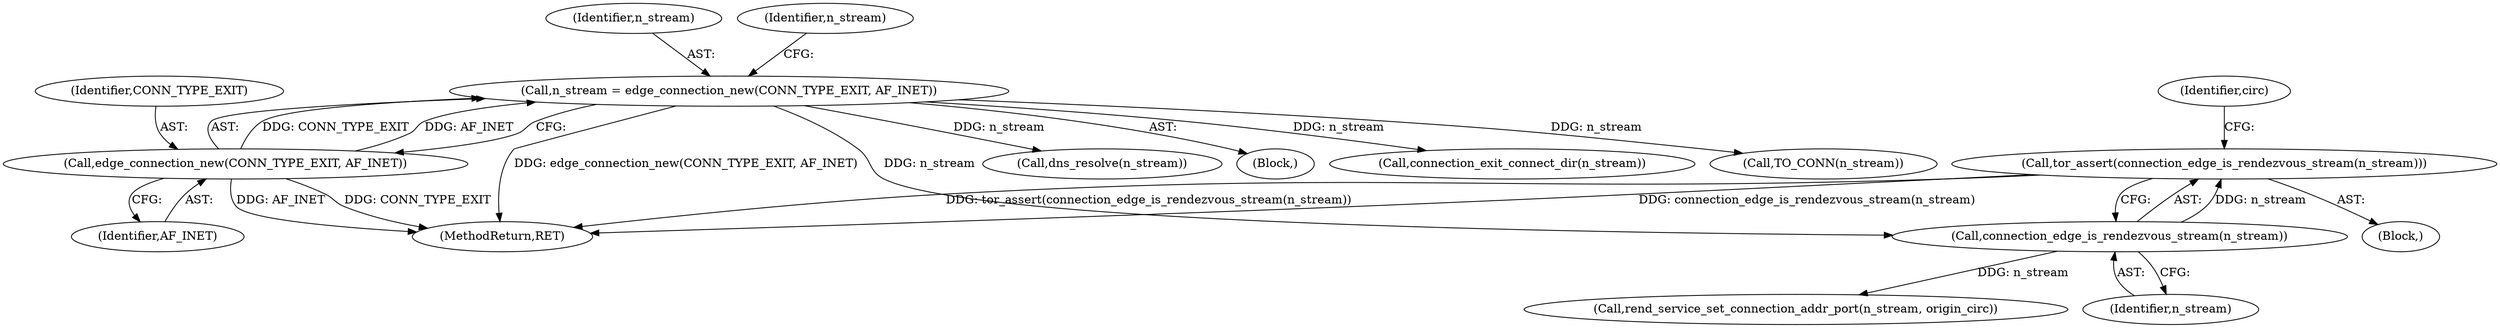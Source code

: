 digraph "0_tor_79b59a2dfcb68897ee89d98587d09e55f07e68d7@API" {
"1000498" [label="(Call,tor_assert(connection_edge_is_rendezvous_stream(n_stream)))"];
"1000499" [label="(Call,connection_edge_is_rendezvous_stream(n_stream))"];
"1000410" [label="(Call,n_stream = edge_connection_new(CONN_TYPE_EXIT, AF_INET))"];
"1000412" [label="(Call,edge_connection_new(CONN_TYPE_EXIT, AF_INET))"];
"1000498" [label="(Call,tor_assert(connection_edge_is_rendezvous_stream(n_stream)))"];
"1000506" [label="(Call,rend_service_set_connection_addr_port(n_stream, origin_circ))"];
"1000500" [label="(Identifier,n_stream)"];
"1000697" [label="(MethodReturn,RET)"];
"1000499" [label="(Call,connection_edge_is_rendezvous_stream(n_stream))"];
"1000412" [label="(Call,edge_connection_new(CONN_TYPE_EXIT, AF_INET))"];
"1000669" [label="(Call,dns_resolve(n_stream))"];
"1000414" [label="(Identifier,AF_INET)"];
"1000413" [label="(Identifier,CONN_TYPE_EXIT)"];
"1000411" [label="(Identifier,n_stream)"];
"1000417" [label="(Identifier,n_stream)"];
"1000502" [label="(Identifier,circ)"];
"1000124" [label="(Block,)"];
"1000410" [label="(Call,n_stream = edge_connection_new(CONN_TYPE_EXIT, AF_INET))"];
"1000663" [label="(Call,connection_exit_connect_dir(n_stream))"];
"1000622" [label="(Call,TO_CONN(n_stream))"];
"1000466" [label="(Block,)"];
"1000498" -> "1000466"  [label="AST: "];
"1000498" -> "1000499"  [label="CFG: "];
"1000499" -> "1000498"  [label="AST: "];
"1000502" -> "1000498"  [label="CFG: "];
"1000498" -> "1000697"  [label="DDG: tor_assert(connection_edge_is_rendezvous_stream(n_stream))"];
"1000498" -> "1000697"  [label="DDG: connection_edge_is_rendezvous_stream(n_stream)"];
"1000499" -> "1000498"  [label="DDG: n_stream"];
"1000499" -> "1000500"  [label="CFG: "];
"1000500" -> "1000499"  [label="AST: "];
"1000410" -> "1000499"  [label="DDG: n_stream"];
"1000499" -> "1000506"  [label="DDG: n_stream"];
"1000410" -> "1000124"  [label="AST: "];
"1000410" -> "1000412"  [label="CFG: "];
"1000411" -> "1000410"  [label="AST: "];
"1000412" -> "1000410"  [label="AST: "];
"1000417" -> "1000410"  [label="CFG: "];
"1000410" -> "1000697"  [label="DDG: edge_connection_new(CONN_TYPE_EXIT, AF_INET)"];
"1000412" -> "1000410"  [label="DDG: CONN_TYPE_EXIT"];
"1000412" -> "1000410"  [label="DDG: AF_INET"];
"1000410" -> "1000622"  [label="DDG: n_stream"];
"1000410" -> "1000663"  [label="DDG: n_stream"];
"1000410" -> "1000669"  [label="DDG: n_stream"];
"1000412" -> "1000414"  [label="CFG: "];
"1000413" -> "1000412"  [label="AST: "];
"1000414" -> "1000412"  [label="AST: "];
"1000412" -> "1000697"  [label="DDG: AF_INET"];
"1000412" -> "1000697"  [label="DDG: CONN_TYPE_EXIT"];
}
